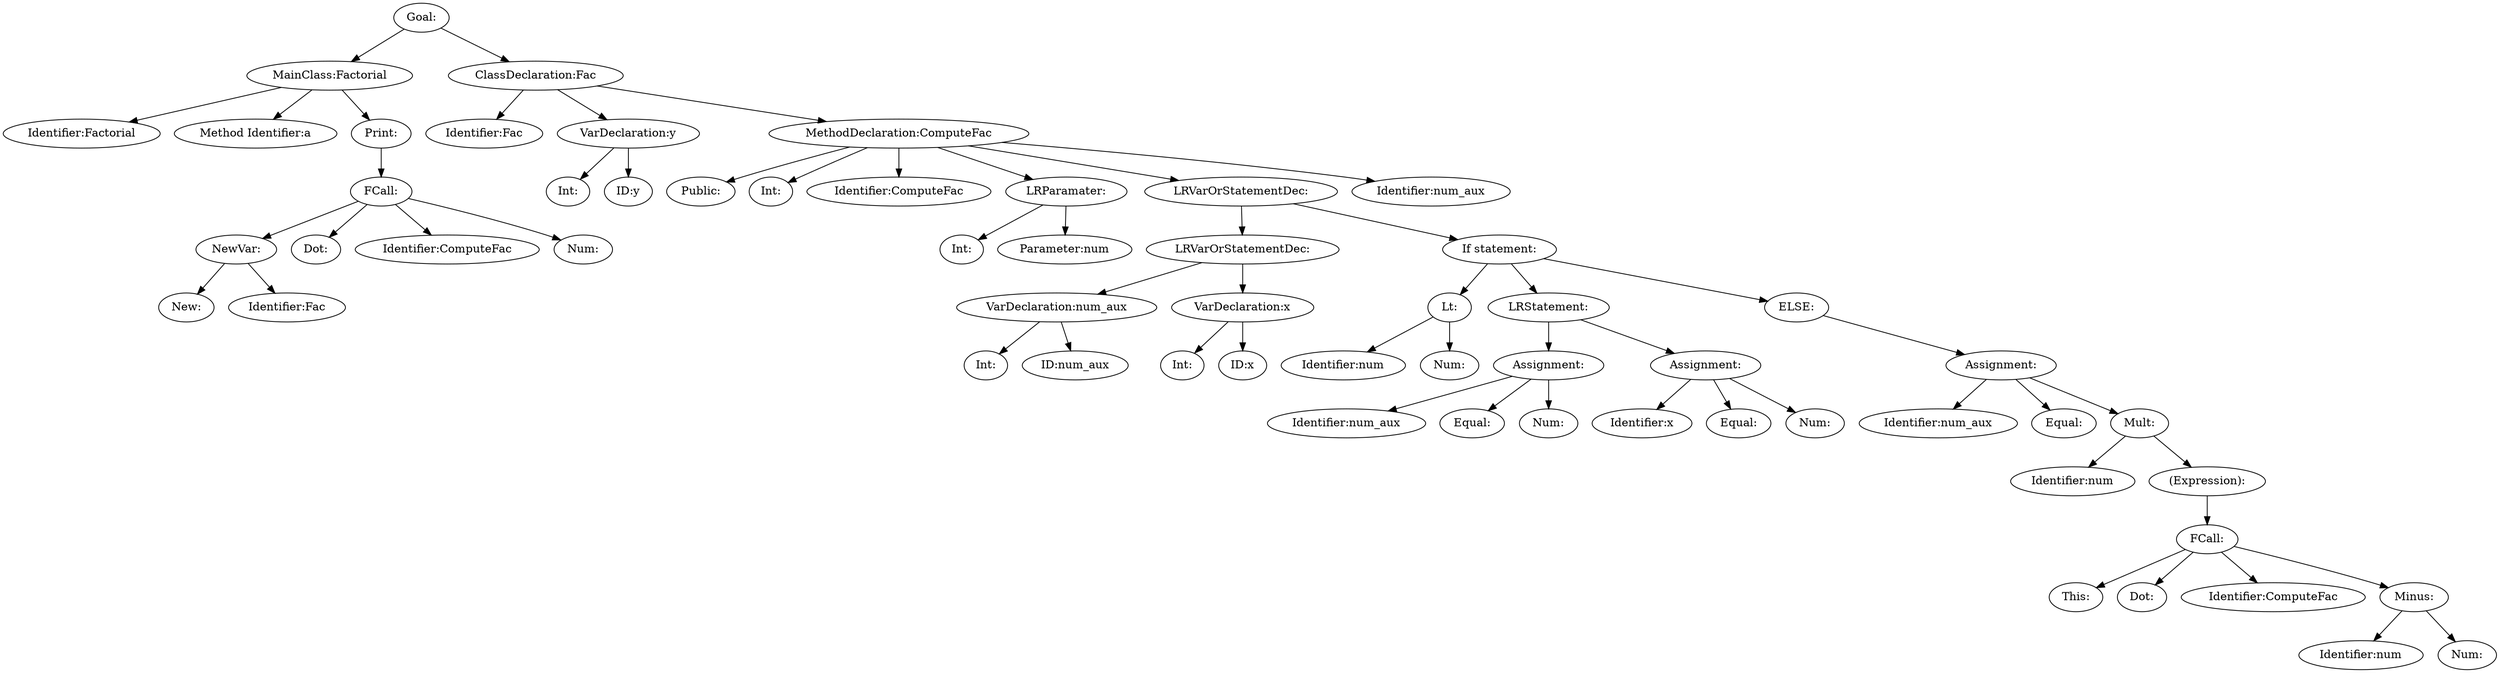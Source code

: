 digraph {
n0 [label="Goal:"];
n1 [label="MainClass:Factorial"];
n2 [label="Identifier:Factorial"];
n1 -> n2
n3 [label="Method Identifier:a"];
n1 -> n3
n4 [label="Print:"];
n5 [label="FCall:"];
n6 [label="NewVar:"];
n7 [label="New:"];
n6 -> n7
n8 [label="Identifier:Fac"];
n6 -> n8
n5 -> n6
n9 [label="Dot:"];
n5 -> n9
n10 [label="Identifier:ComputeFac"];
n5 -> n10
n11 [label="Num:"];
n5 -> n11
n4 -> n5
n1 -> n4
n0 -> n1
n12 [label="ClassDeclaration:Fac"];
n13 [label="Identifier:Fac"];
n12 -> n13
n14 [label="VarDeclaration:y"];
n15 [label="Int:"];
n14 -> n15
n16 [label="ID:y"];
n14 -> n16
n12 -> n14
n17 [label="MethodDeclaration:ComputeFac"];
n18 [label="Public:"];
n17 -> n18
n19 [label="Int:"];
n17 -> n19
n20 [label="Identifier:ComputeFac"];
n17 -> n20
n21 [label="LRParamater:"];
n22 [label="Int:"];
n21 -> n22
n23 [label="Parameter:num"];
n21 -> n23
n17 -> n21
n24 [label="LRVarOrStatementDec:"];
n25 [label="LRVarOrStatementDec:"];
n26 [label="VarDeclaration:num_aux"];
n27 [label="Int:"];
n26 -> n27
n28 [label="ID:num_aux"];
n26 -> n28
n25 -> n26
n29 [label="VarDeclaration:x"];
n30 [label="Int:"];
n29 -> n30
n31 [label="ID:x"];
n29 -> n31
n25 -> n29
n24 -> n25
n32 [label="If statement:"];
n33 [label="Lt:"];
n34 [label="Identifier:num"];
n33 -> n34
n35 [label="Num:"];
n33 -> n35
n32 -> n33
n36 [label="LRStatement:"];
n37 [label="Assignment:"];
n38 [label="Identifier:num_aux"];
n37 -> n38
n39 [label="Equal:"];
n37 -> n39
n40 [label="Num:"];
n37 -> n40
n36 -> n37
n41 [label="Assignment:"];
n42 [label="Identifier:x"];
n41 -> n42
n43 [label="Equal:"];
n41 -> n43
n44 [label="Num:"];
n41 -> n44
n36 -> n41
n32 -> n36
n45 [label="ELSE:"];
n46 [label="Assignment:"];
n47 [label="Identifier:num_aux"];
n46 -> n47
n48 [label="Equal:"];
n46 -> n48
n49 [label="Mult:"];
n50 [label="Identifier:num"];
n49 -> n50
n51 [label="(Expression):"];
n52 [label="FCall:"];
n53 [label="This:"];
n52 -> n53
n54 [label="Dot:"];
n52 -> n54
n55 [label="Identifier:ComputeFac"];
n52 -> n55
n56 [label="Minus:"];
n57 [label="Identifier:num"];
n56 -> n57
n58 [label="Num:"];
n56 -> n58
n52 -> n56
n51 -> n52
n49 -> n51
n46 -> n49
n45 -> n46
n32 -> n45
n24 -> n32
n17 -> n24
n59 [label="Identifier:num_aux"];
n17 -> n59
n12 -> n17
n0 -> n12
}
